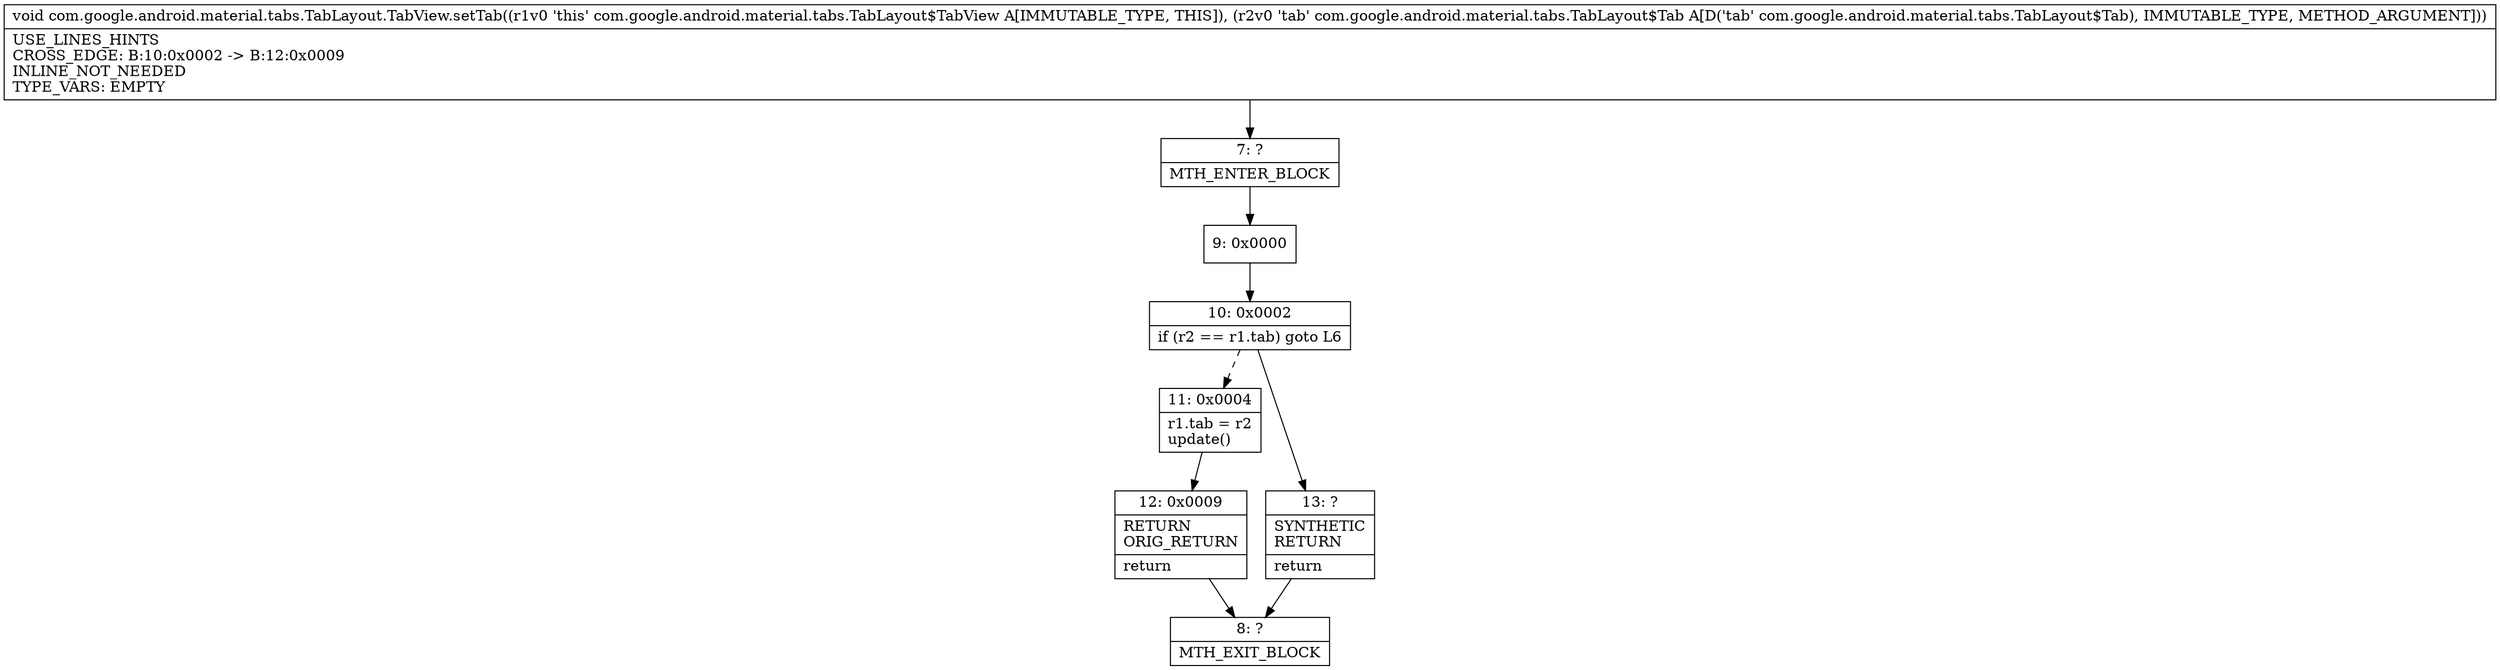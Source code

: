 digraph "CFG forcom.google.android.material.tabs.TabLayout.TabView.setTab(Lcom\/google\/android\/material\/tabs\/TabLayout$Tab;)V" {
Node_7 [shape=record,label="{7\:\ ?|MTH_ENTER_BLOCK\l}"];
Node_9 [shape=record,label="{9\:\ 0x0000}"];
Node_10 [shape=record,label="{10\:\ 0x0002|if (r2 == r1.tab) goto L6\l}"];
Node_11 [shape=record,label="{11\:\ 0x0004|r1.tab = r2\lupdate()\l}"];
Node_12 [shape=record,label="{12\:\ 0x0009|RETURN\lORIG_RETURN\l|return\l}"];
Node_8 [shape=record,label="{8\:\ ?|MTH_EXIT_BLOCK\l}"];
Node_13 [shape=record,label="{13\:\ ?|SYNTHETIC\lRETURN\l|return\l}"];
MethodNode[shape=record,label="{void com.google.android.material.tabs.TabLayout.TabView.setTab((r1v0 'this' com.google.android.material.tabs.TabLayout$TabView A[IMMUTABLE_TYPE, THIS]), (r2v0 'tab' com.google.android.material.tabs.TabLayout$Tab A[D('tab' com.google.android.material.tabs.TabLayout$Tab), IMMUTABLE_TYPE, METHOD_ARGUMENT]))  | USE_LINES_HINTS\lCROSS_EDGE: B:10:0x0002 \-\> B:12:0x0009\lINLINE_NOT_NEEDED\lTYPE_VARS: EMPTY\l}"];
MethodNode -> Node_7;Node_7 -> Node_9;
Node_9 -> Node_10;
Node_10 -> Node_11[style=dashed];
Node_10 -> Node_13;
Node_11 -> Node_12;
Node_12 -> Node_8;
Node_13 -> Node_8;
}

